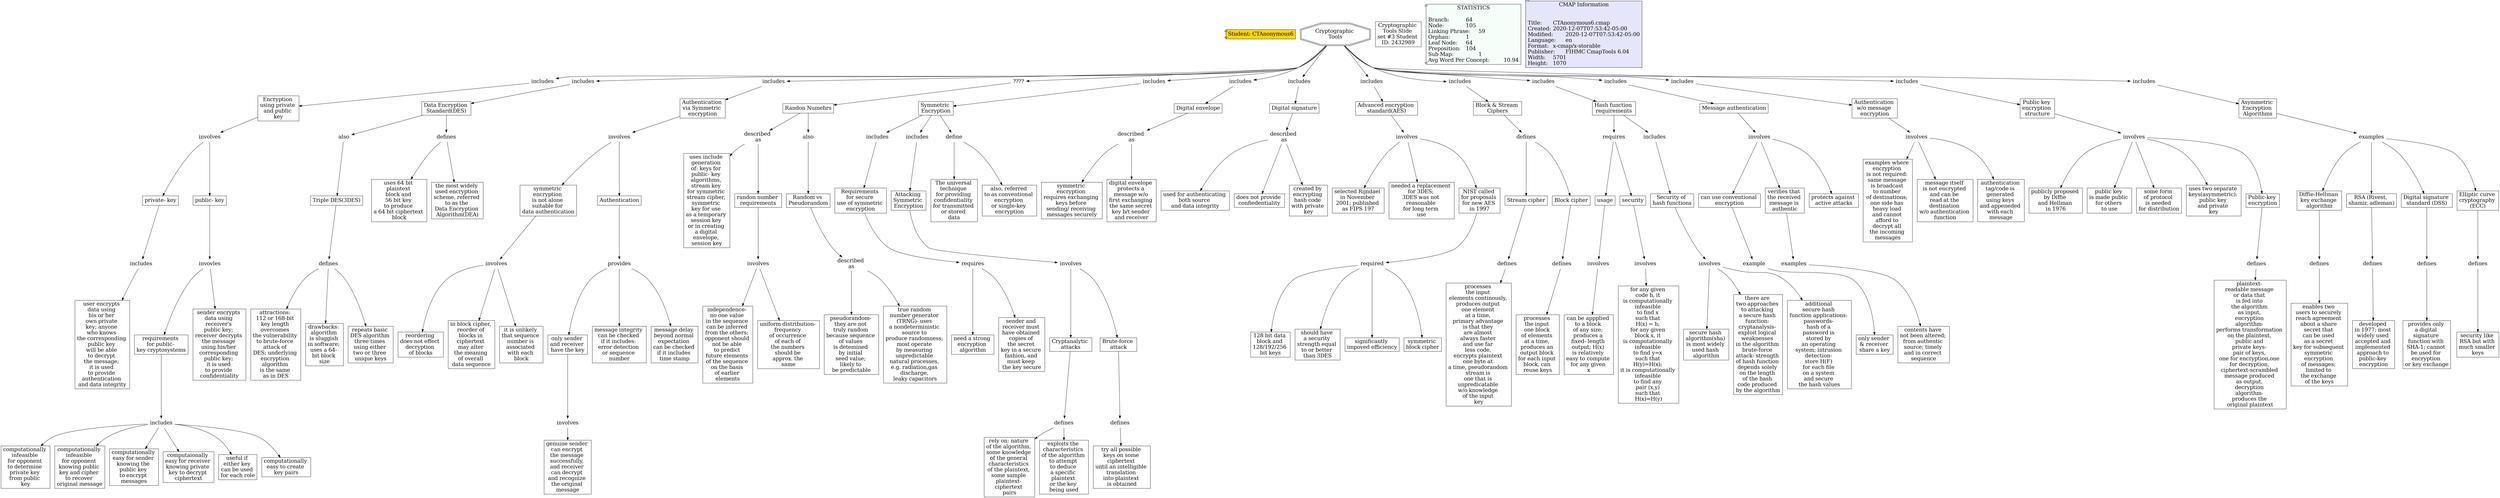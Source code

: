 // The Round Table
digraph {
	Student [label="Student: CTAnonymous6" fillcolor=gold fontsize=20 shape=component style=filled]
	"1RRHH3QJ4-1K5G7NM-1XL" [label=requires fontsize=20 shape=none]
	"1RRHH3QHV-202Q1DF-1XH" [label="need a strong 
encryption 
algorithm" fillcolor=white fontsize=20 shape=rect style=filled]
	"1RRHH3QJ4-1K5G7NM-1XL" -> "1RRHH3QHV-202Q1DF-1XH" [constraint=true]
	"1RRHJ8K13-1K3VPSN-3RD" [label=also fontsize=20 shape=none]
	"1RRHJ8K0T-FRH5WS-3R9" [label="Triple DES(3DES)
" fillcolor=white fontsize=20 shape=rect style=filled]
	"1RRHJ8K13-1K3VPSN-3RD" -> "1RRHJ8K0T-FRH5WS-3R9" [constraint=true]
	"1RRHP0NDH-1S42Q6Q-D33" [label="Diffie-Hellman 
key exchange 
algorithm" fillcolor=white fontsize=20 shape=rect style=filled]
	"1RRHP1KF8-H77HML-D57" [label=defines fontsize=20 shape=none]
	"1RRHP0NDH-1S42Q6Q-D33" -> "1RRHP1KF8-H77HML-D57" [constraint=true]
	"1RRHHHVJL-1QN6GT1-2JG" [label=defines fontsize=20 shape=none]
	"1RRHHHVH7-W56ZYY-2JC" [label="processes 
the input 
one block 
of elements 
at a time, 
produces an 
output block 
for each input 
block, can 
reuse keys
" fillcolor=white fontsize=20 shape=rect style=filled]
	"1RRHHHVJL-1QN6GT1-2JG" -> "1RRHHHVH7-W56ZYY-2JC" [constraint=true]
	"1RRHN6G90-247RX3-B5P" [label=includes fontsize=20 shape=none]
	"1RRHN6G8Q-1889H8M-B5L" [label="Encryption 
using private 
and public 
key" fillcolor=white fontsize=20 shape=rect style=filled]
	"1RRHN6G90-247RX3-B5P" -> "1RRHN6G8Q-1889H8M-B5L" [constraint=true]
	"1RRHHXZBB-2ZGH4S-3CN" [label=defines fontsize=20 shape=none]
	"1RRHJ08S9-5HQB73-3K1" [label="uses 64 bit 
plaintext 
block and 
56 bit key 
to produce 
a 64 bit ciphertext 
block" fillcolor=white fontsize=20 shape=rect style=filled]
	"1RRHHXZBB-2ZGH4S-3CN" -> "1RRHJ08S9-5HQB73-3K1" [constraint=true]
	"1RRHNHCKB-1QN2T1W-BYG" [label="requirements 
for public- 
key cryptosystems
" fillcolor=white fontsize=20 shape=rect style=filled]
	"1RRHNJLCB-2DRC7VC-C1H" [label=includes fontsize=20 shape=none]
	"1RRHNHCKB-1QN2T1W-BYG" -> "1RRHNJLCB-2DRC7VC-C1H" [constraint=true]
	"1RRHHWSW0-89821Z-399" [label=includes fontsize=20 shape=none]
	"1RRHHWSVP-20T2CWC-396" [label="Data Encryption 
Standard(DES)" fillcolor=white fontsize=20 shape=rect style=filled]
	"1RRHHWSW0-89821Z-399" -> "1RRHHWSVP-20T2CWC-396" [constraint=true]
	"1RRHG0NHZ-9LM15H-94" [label="Cryptographic 
Tools" fillcolor=white fontsize=20 shape=doubleoctagon style=filled]
	"1RRHK81GC-1DQVF65-5K4" [label=includes fontsize=20 shape=none]
	"1RRHG0NHZ-9LM15H-94" -> "1RRHK81GC-1DQVF65-5K4" [constraint=true]
	"1RRHHP3QJ-2NS1Q4-2SL" [label="Stream cipher
" fillcolor=white fontsize=20 shape=rect style=filled]
	"1RRHHPJJ7-23VKBH7-2TP" [label=defines fontsize=20 shape=none]
	"1RRHHP3QJ-2NS1Q4-2SL" -> "1RRHHPJJ7-23VKBH7-2TP" [constraint=true]
	"1RRHHPJJ7-23VKBH7-2TP" [label=defines fontsize=20 shape=none]
	"1RRHHPJHX-11MRL4Y-2TL" [label="processes 
the input 
elements continously, 
produces output 
one element 
at a time, 
primary advantage 
is that they 
are almost 
always faster 
and use far 
less code, 
encrypts plaintext 
one byte at 
a time, pseudorandom 
stream is 
one that is 
unpredicatable 
w/o knowledge 
of the input 
key" fillcolor=white fontsize=20 shape=rect style=filled]
	"1RRHHPJJ7-23VKBH7-2TP" -> "1RRHHPJHX-11MRL4Y-2TL" [constraint=true]
	"1RRHPDMX9-8XG33S-DWV" [label="described 
as" fontsize=20 shape=none]
	"1RRHPDMX2-10SV2NR-DWR" [label="used for authenticating 
both source 
and data integrity
" fillcolor=white fontsize=20 shape=rect style=filled]
	"1RRHPDMX9-8XG33S-DWV" -> "1RRHPDMX2-10SV2NR-DWR" [constraint=true]
	"1RRHJM0YS-1HPLNDS-4CB" [label=involves fontsize=20 shape=none]
	"1RRHJWYSD-1J8FP72-4XN" [label="selected Rijndael 
in November 
2001; published 
as FIPS 197
" fillcolor=white fontsize=20 shape=rect style=filled]
	"1RRHJM0YS-1HPLNDS-4CB" -> "1RRHJWYSD-1J8FP72-4XN" [constraint=true]
	"1RRHN7GYX-4VC843-B86" [label="private- key
" fillcolor=white fontsize=20 shape=rect style=filled]
	"1RRHN84ZY-21H05C1-B9Y" [label=includes fontsize=20 shape=none]
	"1RRHN7GYX-4VC843-B86" -> "1RRHN84ZY-21H05C1-B9Y" [constraint=true]
	"1RRHGBT3X-1YSLKWH-QX" [label="Cryptanalytic 
attacks" fillcolor=white fontsize=20 shape=rect style=filled]
	"1RRHGDDJ1-1L3848Z-TW" [label=defines fontsize=20 shape=none]
	"1RRHGBT3X-1YSLKWH-QX" -> "1RRHGDDJ1-1L3848Z-TW" [constraint=true]
	"1RRHGBT47-164KBH4-R0" [label=involves fontsize=20 shape=none]
	"1RRHGBT3X-1YSLKWH-QX" [label="Cryptanalytic 
attacks" fillcolor=white fontsize=20 shape=rect style=filled]
	"1RRHGBT47-164KBH4-R0" -> "1RRHGBT3X-1YSLKWH-QX" [constraint=true]
	"1RRHPSJJH-7TLYJV-FL9" [label="????" fontsize=20 shape=none]
	"1RRHPSJJH-23V1931-FL6" [label="Randon Numebrs
" fillcolor=white fontsize=20 shape=rect style=filled]
	"1RRHPSJJH-7TLYJV-FL9" -> "1RRHPSJJH-23V1931-FL6" [constraint=true]
	"1RRHMNP5H-W297P6-974" [label=involves fontsize=20 shape=none]
	"1RRHMNP56-TMQB8V-971" [label="publicly proposed 
by Diffie 
and Hellman 
in 1976" fillcolor=white fontsize=20 shape=rect style=filled]
	"1RRHMNP5H-W297P6-974" -> "1RRHMNP56-TMQB8V-971" [constraint=true]
	"1RRHG245T-20J9F0L-BX" [label=includes fontsize=20 shape=none]
	"1RRHG2458-6MGN1V-BT" [label="Symmetric 
Encryption" fillcolor=white fontsize=20 shape=rect style=filled]
	"1RRHG245T-20J9F0L-BX" -> "1RRHG2458-6MGN1V-BT" [constraint=true]
	"1RRHPTHTK-1X7TH5K-FPY" [label="described 
as" fontsize=20 shape=none]
	"1RRHPTHT1-2BDRPSW-FPV" [label="uses include 
generation 
of: keys for 
public- key 
algorithms, 
stream key 
for symmetric 
stream cipher, 
symmetric 
key for use 
as a temporary 
session key 
or in creating 
a digital 
envelope, 
session key
" fillcolor=white fontsize=20 shape=rect style=filled]
	"1RRHPTHTK-1X7TH5K-FPY" -> "1RRHPTHT1-2BDRPSW-FPV" [constraint=true]
	"1RRHG0NHZ-9LM15H-94" [label="Cryptographic 
Tools" fillcolor=white fontsize=20 shape=doubleoctagon style=filled]
	"1RRHPLWD5-ZRW1N8-F5P" [label=includes fontsize=20 shape=none]
	"1RRHG0NHZ-9LM15H-94" -> "1RRHPLWD5-ZRW1N8-F5P" [constraint=true]
	"1RRHPTHTK-1X7TH5K-FPY" [label="described 
as" fontsize=20 shape=none]
	"1RRHPYB2T-22K5BXM-G0M" [label="randon number 
requirements" fillcolor=white fontsize=20 shape=rect style=filled]
	"1RRHPTHTK-1X7TH5K-FPY" -> "1RRHPYB2T-22K5BXM-G0M" [constraint=true]
	"1RRHK81G3-18V1SW5-5K1" [label="Authentication 
via Symmetric 
encryption" fillcolor=white fontsize=20 shape=rect style=filled]
	"1RRHKB1XQ-4PZ67T-5MV" [label=involves fontsize=20 shape=none]
	"1RRHK81G3-18V1SW5-5K1" -> "1RRHKB1XQ-4PZ67T-5MV" [constraint=true]
	"1RRHNJLCB-2DRC7VC-C1H" [label=includes fontsize=20 shape=none]
	"1RRHNNF4D-9WXM3Y-CC9" [label="computationally 
infeasible 
for opponent 
to determine 
private key 
from public 
key" fillcolor=white fontsize=20 shape=rect style=filled]
	"1RRHNJLCB-2DRC7VC-C1H" -> "1RRHNNF4D-9WXM3Y-CC9" [constraint=true]
	"1RRHK0DYX-1YN2B5X-53G" [label=involves fontsize=20 shape=none]
	"1RRHK4W71-17Y5B5T-5D7" [label="can use conventional 
encryption" fillcolor=white fontsize=20 shape=rect style=filled]
	"1RRHK0DYX-1YN2B5X-53G" -> "1RRHK4W71-17Y5B5T-5D7" [constraint=true]
	"1RRHNX6BX-HLZ41M-CVB" [label=examples fontsize=20 shape=none]
	"1RRHNX6BL-F1FM82-CV7" [label="RSA (Rivest, 
shamir, adleman)
" fillcolor=white fontsize=20 shape=rect style=filled]
	"1RRHNX6BX-HLZ41M-CVB" -> "1RRHNX6BL-F1FM82-CV7" [constraint=true]
	"1RRHMNP5H-W297P6-974" [label=involves fontsize=20 shape=none]
	"1RRHMRTCH-C4VB0M-9FQ" [label="public key 
is made public 
for others 
to use" fillcolor=white fontsize=20 shape=rect style=filled]
	"1RRHMNP5H-W297P6-974" -> "1RRHMRTCH-C4VB0M-9FQ" [constraint=true]
	"1RRHPSJJH-23V1931-FL6" [label="Randon Numebrs
" fillcolor=white fontsize=20 shape=rect style=filled]
	"1RRHQ50RL-WDD4CW-GKQ" [label=also fontsize=20 shape=none]
	"1RRHPSJJH-23V1931-FL6" -> "1RRHQ50RL-WDD4CW-GKQ" [constraint=true]
	"1RRHQ61Q0-8DZC9W-GMR" [label="described 
as" fontsize=20 shape=none]
	"1RRHQ61PH-1GZ385J-GMN" [label="pseudorandom- 
they are not 
truly random 
because sequence 
of values 
is detemined 
by initial 
seed value; 
likely to 
be predictable
" fillcolor=white fontsize=20 shape=rect style=filled]
	"1RRHQ61Q0-8DZC9W-GMR" -> "1RRHQ61PH-1GZ385J-GMN" [constraint=true]
	"1RRHHGKKH-BJTJN7-2FR" [label=defines fontsize=20 shape=none]
	"1RRHHP3QJ-2NS1Q4-2SL" [label="Stream cipher
" fillcolor=white fontsize=20 shape=rect style=filled]
	"1RRHHGKKH-BJTJN7-2FR" -> "1RRHHP3QJ-2NS1Q4-2SL" [constraint=true]
	"1RRHH26RH-113B2Y-1T6" [label=includes fontsize=20 shape=none]
	"1RRHH26R4-22NB0XQ-1T3" [label="Requirements 
for secure 
use of symmetric 
encryption" fillcolor=white fontsize=20 shape=rect style=filled]
	"1RRHH26RH-113B2Y-1T6" -> "1RRHH26R4-22NB0XQ-1T3" [constraint=true]
	"1RRHGLC8K-19PVNC5-157" [label=defines fontsize=20 shape=none]
	"1RRHGLC89-1WKLYF0-154" [label="try all possible 
keys on some 
ciphertext 
until an intelligible 
translation 
into plaintext 
is obtained
" fillcolor=white fontsize=20 shape=rect style=filled]
	"1RRHGLC8K-19PVNC5-157" -> "1RRHGLC89-1WKLYF0-154" [constraint=true]
	"1RRHJQJ5Y-20KHJYP-4L1" [label=required fontsize=20 shape=none]
	"1RRHJVJLP-17YNQS1-4TX" [label="128 bit data 
block and 
128/192/256 
bit keys" fillcolor=white fontsize=20 shape=rect style=filled]
	"1RRHJQJ5Y-20KHJYP-4L1" -> "1RRHJVJLP-17YNQS1-4TX" [constraint=true]
	"1RRHM6Y8B-T0CGRL-8B1" [label=involves fontsize=20 shape=none]
	"1RRHMCX5Z-1M1W5YV-8PX" [label="secure hash 
algorithm(sha) 
is most widely 
used hash 
algorithm" fillcolor=white fontsize=20 shape=rect style=filled]
	"1RRHM6Y8B-T0CGRL-8B1" -> "1RRHMCX5Z-1M1W5YV-8PX" [constraint=true]
	"1RRHK1HSK-1L4K0D3-55T" [label="verifies that 
the received 
message is 
authentic" fillcolor=white fontsize=20 shape=rect style=filled]
	"1RRHK32HC-1V2KXBW-582" [label=examples fontsize=20 shape=none]
	"1RRHK1HSK-1L4K0D3-55T" -> "1RRHK32HC-1V2KXBW-582" [constraint=true]
	"1RRHNCTZR-18X44YQ-BMS" [label="public- key
" fillcolor=white fontsize=20 shape=rect style=filled]
	"1RRHND94B-1JQKY8B-BP4" [label=invovles fontsize=20 shape=none]
	"1RRHNCTZR-18X44YQ-BMS" -> "1RRHND94B-1JQKY8B-BP4" [constraint=true]
	"1RRHPDMX9-8XG33S-DWV" [label="described 
as" fontsize=20 shape=none]
	"1RRHPGZ5D-4J0L6G-F3B" [label="does not provide 
confiedentiality" fillcolor=white fontsize=20 shape=rect style=filled]
	"1RRHPDMX9-8XG33S-DWV" -> "1RRHPGZ5D-4J0L6G-F3B" [constraint=true]
	"1RRHNJLCB-2DRC7VC-C1H" [label=includes fontsize=20 shape=none]
	"1RRHNLP93-PKGYN7-C70" [label="computationally 
infeasible 
for opponent 
knowing public 
key and cipher 
to recover 
original message
" fillcolor=white fontsize=20 shape=rect style=filled]
	"1RRHNJLCB-2DRC7VC-C1H" -> "1RRHNLP93-PKGYN7-C70" [constraint=true]
	"1RRHP63FR-W4C60G-DH2" [label=defines fontsize=20 shape=none]
	"1RRHP63FJ-19DW9W6-DGZ" [label="provides only 
a digital 
signature 
function with 
SHA-1; cannot 
be used for 
encryption 
or key exchange
" fillcolor=white fontsize=20 shape=rect style=filled]
	"1RRHP63FR-W4C60G-DH2" -> "1RRHP63FJ-19DW9W6-DGZ" [constraint=true]
	"1RRHL4GMD-SQWS6N-699" [label="symmetric 
encryption 
is not alone 
suitable for 
data authentication
" fillcolor=white fontsize=20 shape=rect style=filled]
	"1RRHL5YKQ-1B31PJB-6FG" [label=involves fontsize=20 shape=none]
	"1RRHL4GMD-SQWS6N-699" -> "1RRHL5YKQ-1B31PJB-6FG" [constraint=true]
	"1RRHKCBT7-266K08S-5PL" [label="only sender 
and receiver 
have the key
" fillcolor=white fontsize=20 shape=rect style=filled]
	"1RRHKDTTL-1GQ3925-5T8" [label=involves fontsize=20 shape=none]
	"1RRHKCBT7-266K08S-5PL" -> "1RRHKDTTL-1GQ3925-5T8" [constraint=true]
	"1RRHP59MP-19P2M4D-DF2" [label="Digital signature 
standard (DSS)
" fillcolor=white fontsize=20 shape=rect style=filled]
	"1RRHP63FR-W4C60G-DH2" [label=defines fontsize=20 shape=none]
	"1RRHP59MP-19P2M4D-DF2" -> "1RRHP63FR-W4C60G-DH2" [constraint=true]
	"1RRHPD0MF-CH3CB8-DTY" [label=includes fontsize=20 shape=none]
	"1RRHPD0M5-1VWTYHT-DTV" [label="Digital signature
" fillcolor=white fontsize=20 shape=rect style=filled]
	"1RRHPD0MF-CH3CB8-DTY" -> "1RRHPD0M5-1VWTYHT-DTV" [constraint=true]
	"1RRHQ50RL-WDD4CW-GKQ" [label=also fontsize=20 shape=none]
	"1RRHQ50R3-2CW71CF-GKM" [label="Random vs 
Pseudorandom" fillcolor=white fontsize=20 shape=rect style=filled]
	"1RRHQ50RL-WDD4CW-GKQ" -> "1RRHQ50R3-2CW71CF-GKM" [constraint=true]
	"1RRHG0NHZ-9LM15H-94" [label="Cryptographic 
Tools" fillcolor=white fontsize=20 shape=doubleoctagon style=filled]
	"1RRHJKWGL-7MKPBD-48L" [label=includes fontsize=20 shape=none]
	"1RRHG0NHZ-9LM15H-94" -> "1RRHJKWGL-7MKPBD-48L" [constraint=true]
	"1RRHLRKLS-4M1QLC-7GJ" [label="Hash function 
requirements" fillcolor=white fontsize=20 shape=rect style=filled]
	"1RRHLSG7B-G6QYSL-7K1" [label=requires fontsize=20 shape=none]
	"1RRHLRKLS-4M1QLC-7GJ" -> "1RRHLSG7B-G6QYSL-7K1" [constraint=true]
	"1RRHNYP7C-25LDF1-CXH" [label=defines fontsize=20 shape=none]
	"1RRHNYP70-1X04LPH-CXD" [label="developed 
in 1977; most 
widely used 
accepted and 
implemented 
approach to 
public-key 
encryption" fillcolor=white fontsize=20 shape=rect style=filled]
	"1RRHNYP7C-25LDF1-CXH" -> "1RRHNYP70-1X04LPH-CXD" [constraint=true]
	"1RRHG0NHZ-9LM15H-94" [label="Cryptographic 
Tools" fillcolor=white fontsize=20 shape=doubleoctagon style=filled]
	"1RRHN6G90-247RX3-B5P" [label=includes fontsize=20 shape=none]
	"1RRHG0NHZ-9LM15H-94" -> "1RRHN6G90-247RX3-B5P" [constraint=true]
	"1RRHHWSVP-20T2CWC-396" [label="Data Encryption 
Standard(DES)" fillcolor=white fontsize=20 shape=rect style=filled]
	"1RRHHXZBB-2ZGH4S-3CN" [label=defines fontsize=20 shape=none]
	"1RRHHWSVP-20T2CWC-396" -> "1RRHHXZBB-2ZGH4S-3CN" [constraint=true]
	"1RRHG0NHZ-9LM15H-94" [label="Cryptographic 
Tools" fillcolor=white fontsize=20 shape=doubleoctagon style=filled]
	"1RRHHF1S7-1D8X4KT-2CB" [label=includes fontsize=20 shape=none]
	"1RRHG0NHZ-9LM15H-94" -> "1RRHHF1S7-1D8X4KT-2CB" [constraint=true]
	"1RRHPMB4R-260G6GV-F78" [label="described 
as" fontsize=20 shape=none]
	"1RRHPMB4H-1Q6P8M0-F75" [label="symmetric 
encryption 
requires exchanging 
keys before 
sending/ receiving 
messages securely
" fillcolor=white fontsize=20 shape=rect style=filled]
	"1RRHPMB4R-260G6GV-F78" -> "1RRHPMB4H-1Q6P8M0-F75" [constraint=true]
	"1RRHG0NHZ-9LM15H-94" [label="Cryptographic 
Tools" fillcolor=white fontsize=20 shape=doubleoctagon style=filled]
	"1RRHG245T-20J9F0L-BX" [label=includes fontsize=20 shape=none]
	"1RRHG0NHZ-9LM15H-94" -> "1RRHG245T-20J9F0L-BX" [constraint=true]
	"1RRHLTW2M-13XXQZY-7MT" [label=involves fontsize=20 shape=none]
	"1RRHLTW26-13GB0N9-7MQ" [label="can be appplied 
to a block 
of any size; 
produces a 
fixed- length 
output; H(x) 
is relatively 
easy to compute 
for any given 
x" fillcolor=white fontsize=20 shape=rect style=filled]
	"1RRHLTW2M-13XXQZY-7MT" -> "1RRHLTW26-13GB0N9-7MQ" [constraint=true]
	"1RRHKB1XQ-4PZ67T-5MV" [label=involves fontsize=20 shape=none]
	"1RRHL4GMD-SQWS6N-699" [label="symmetric 
encryption 
is not alone 
suitable for 
data authentication
" fillcolor=white fontsize=20 shape=rect style=filled]
	"1RRHKB1XQ-4PZ67T-5MV" -> "1RRHL4GMD-SQWS6N-699" [constraint=true]
	"1RRHL5YKQ-1B31PJB-6FG" [label=involves fontsize=20 shape=none]
	"1RRHL8GT2-1R0YWDP-6MB" [label="reordering 
does not effect 
decryption 
of blocks" fillcolor=white fontsize=20 shape=rect style=filled]
	"1RRHL5YKQ-1B31PJB-6FG" -> "1RRHL8GT2-1R0YWDP-6MB" [constraint=true]
	"1RRHM5FVW-28PBCMF-87H" [label="Security of 
hash functions
" fillcolor=white fontsize=20 shape=rect style=filled]
	"1RRHM6Y8B-T0CGRL-8B1" [label=involves fontsize=20 shape=none]
	"1RRHM5FVW-28PBCMF-87H" -> "1RRHM6Y8B-T0CGRL-8B1" [constraint=true]
	"1RRHHF1S7-1D8X4KT-2CB" [label=includes fontsize=20 shape=none]
	"1RRHHF1S0-7TB8Z6-2C7" [label="Block & Stream 
Ciphers" fillcolor=white fontsize=20 shape=rect style=filled]
	"1RRHHF1S7-1D8X4KT-2CB" -> "1RRHHF1S0-7TB8Z6-2C7" [constraint=true]
	"1RRHM4RJH-1F7BJS6-86D" [label="Public key 
encryption 
structure" fillcolor=white fontsize=20 shape=rect style=filled]
	"1RRHMNP5H-W297P6-974" [label=involves fontsize=20 shape=none]
	"1RRHM4RJH-1F7BJS6-86D" -> "1RRHMNP5H-W297P6-974" [constraint=true]
	"1RRHK0DYX-1YN2B5X-53G" [label=involves fontsize=20 shape=none]
	"1RRHK0DYP-1F8QB0Z-53C" [label="protects against 
active attacks
" fillcolor=white fontsize=20 shape=rect style=filled]
	"1RRHK0DYX-1YN2B5X-53G" -> "1RRHK0DYP-1F8QB0Z-53C" [constraint=true]
	"1RRHK81GC-1DQVF65-5K4" [label=includes fontsize=20 shape=none]
	"1RRHK81G3-18V1SW5-5K1" [label="Authentication 
via Symmetric 
encryption" fillcolor=white fontsize=20 shape=rect style=filled]
	"1RRHK81GC-1DQVF65-5K4" -> "1RRHK81G3-18V1SW5-5K1" [constraint=true]
	"1RRHGKL77-1VSJGT1-13S" [label="Brute-force 
attack" fillcolor=white fontsize=20 shape=rect style=filled]
	"1RRHGLC8K-19PVNC5-157" [label=defines fontsize=20 shape=none]
	"1RRHGKL77-1VSJGT1-13S" -> "1RRHGLC8K-19PVNC5-157" [constraint=true]
	"1RRHLRKM3-SJLHR3-7GM" [label=includes fontsize=20 shape=none]
	"1RRHLRKLS-4M1QLC-7GJ" [label="Hash function 
requirements" fillcolor=white fontsize=20 shape=rect style=filled]
	"1RRHLRKM3-SJLHR3-7GM" -> "1RRHLRKLS-4M1QLC-7GJ" [constraint=true]
	"1RRHG9LHQ-JPC5CZ-P4" [label="Attacking 
Symmetric 
Encryption" fillcolor=white fontsize=20 shape=rect style=filled]
	"1RRHGBT47-164KBH4-R0" [label=involves fontsize=20 shape=none]
	"1RRHG9LHQ-JPC5CZ-P4" -> "1RRHGBT47-164KBH4-R0" [constraint=true]
	"1RRHLSG72-21DWS20-7JY" [label=usage fillcolor=white fontsize=20 shape=rect style=filled]
	"1RRHLTW2M-13XXQZY-7MT" [label=involves fontsize=20 shape=none]
	"1RRHLSG72-21DWS20-7JY" -> "1RRHLTW2M-13XXQZY-7MT" [constraint=true]
	"1RRHJZFSZ-4D0CD9-50H" [label=includes fontsize=20 shape=none]
	"1RRHJZFSP-1B8R6QC-50D" [label="Message authentication
" fillcolor=white fontsize=20 shape=rect style=filled]
	"1RRHJZFSZ-4D0CD9-50H" -> "1RRHJZFSP-1B8R6QC-50D" [constraint=true]
	"1RRHKCBTH-HG4ZQ3-5PP" [label=provides fontsize=20 shape=none]
	"1RRHKH2GY-1YJNJZM-604" [label="message integrity 
can be checked 
if it includes: 
error detection 
or sequence 
number" fillcolor=white fontsize=20 shape=rect style=filled]
	"1RRHKCBTH-HG4ZQ3-5PP" -> "1RRHKH2GY-1YJNJZM-604" [constraint=true]
	"1RRHG0NHZ-9LM15H-94" [label="Cryptographic 
Tools" fillcolor=white fontsize=20 shape=doubleoctagon style=filled]
	"1RRHPSJJH-7TLYJV-FL9" [label="????" fontsize=20 shape=none]
	"1RRHG0NHZ-9LM15H-94" -> "1RRHPSJJH-7TLYJV-FL9" [constraint=true]
	"1RRHK32HC-1V2KXBW-582" [label=examples fontsize=20 shape=none]
	"1RRHK32H3-1DMYKNY-57Z" [label="contents have 
not been altered; 
from authentic 
source; timely 
and in correct 
sequence" fillcolor=white fontsize=20 shape=rect style=filled]
	"1RRHK32HC-1V2KXBW-582" -> "1RRHK32H3-1DMYKNY-57Z" [constraint=true]
	"1RRHK4W71-17Y5B5T-5D7" [label="can use conventional 
encryption" fillcolor=white fontsize=20 shape=rect style=filled]
	"1RRHK5T19-1RM1SQG-5G1" [label=example fontsize=20 shape=none]
	"1RRHK4W71-17Y5B5T-5D7" -> "1RRHK5T19-1RM1SQG-5G1" [constraint=true]
	"1RRHKB1XQ-4PZ67T-5MV" [label=involves fontsize=20 shape=none]
	"1RRHKB1XB-1NLW8RM-5MR" [label=Authentication fillcolor=white fontsize=20 shape=rect style=filled]
	"1RRHKB1XQ-4PZ67T-5MV" -> "1RRHKB1XB-1NLW8RM-5MR" [constraint=true]
	"1RRHNW3Y2-KMFWPS-CRM" [label="Asymmetric 
Encryption 
Algorithms" fillcolor=white fontsize=20 shape=rect style=filled]
	"1RRHNX6BX-HLZ41M-CVB" [label=examples fontsize=20 shape=none]
	"1RRHNW3Y2-KMFWPS-CRM" -> "1RRHNX6BX-HLZ41M-CVB" [constraint=true]
	"1RRHGDDJ1-1L3848Z-TW" [label=defines fontsize=20 shape=none]
	"1RRHGDDHQ-X2WW2J-TS" [label="rely on: nature 
of the algorithm, 
some knowledge 
of the general 
characteristics 
of the plaintext, 
some sample 
plaintext- 
ciphertext 
pairs" fillcolor=white fontsize=20 shape=rect style=filled]
	"1RRHGDDJ1-1L3848Z-TW" -> "1RRHGDDHQ-X2WW2J-TS" [constraint=true]
	"1RRHJ9FPF-QWNM8K-3T0" [label=defines fontsize=20 shape=none]
	"1RRHJCXRL-PLJNXS-3YD" [label="attractions: 
112 or 168-bit 
key length 
overcomes 
the vulnerability 
to brute-force 
attack of 
DES; underlying 
encryption 
algorithm 
is the same 
as in DES" fillcolor=white fontsize=20 shape=rect style=filled]
	"1RRHJ9FPF-QWNM8K-3T0" -> "1RRHJCXRL-PLJNXS-3YD" [constraint=true]
	"1RRHG0NHZ-9LM15H-94" [label="Cryptographic 
Tools" fillcolor=white fontsize=20 shape=doubleoctagon style=filled]
	"1RRHLRKM3-SJLHR3-7GM" [label=includes fontsize=20 shape=none]
	"1RRHG0NHZ-9LM15H-94" -> "1RRHLRKM3-SJLHR3-7GM" [constraint=true]
	"1RRHPYB2T-22K5BXM-G0M" [label="randon number 
requirements" fillcolor=white fontsize=20 shape=rect style=filled]
	"1RRHPYSXG-1S7Z4X0-G2B" [label=involves fontsize=20 shape=none]
	"1RRHPYB2T-22K5BXM-G0M" -> "1RRHPYSXG-1S7Z4X0-G2B" [constraint=true]
	"1RRHLF90D-1MDG4V6-6V8" [label=includes fontsize=20 shape=none]
	"1RRHLF903-TC3GD9-6V5" [label="Authentication 
w/o message 
encryption" fillcolor=white fontsize=20 shape=rect style=filled]
	"1RRHLF90D-1MDG4V6-6V8" -> "1RRHLF903-TC3GD9-6V5" [constraint=true]
	"1RRHJ9FPF-QWNM8K-3T0" [label=defines fontsize=20 shape=none]
	"1RRHJGJLL-1RJJL1D-44S" [label="drawbacks: 
algorithm 
is sluggish 
in software; 
uses a 64- 
bit block 
size" fillcolor=white fontsize=20 shape=rect style=filled]
	"1RRHJ9FPF-QWNM8K-3T0" -> "1RRHJGJLL-1RJJL1D-44S" [constraint=true]
	"1RRHQ61Q0-8DZC9W-GMR" [label="described 
as" fontsize=20 shape=none]
	"1RRHQ8WRP-2F6CVR-GVX" [label="true random 
number generator 
(TRNG)- uses 
a nondeterministic 
source to 
produce randomness; 
most operate 
by measuring 
unpredictable 
natural processes, 
e.g. radiation,gas 
discharge, 
leaky capacitors
" fillcolor=white fontsize=20 shape=rect style=filled]
	"1RRHQ61Q0-8DZC9W-GMR" -> "1RRHQ8WRP-2F6CVR-GVX" [constraint=true]
	"1RRHN7GZ5-JWCLYY-B89" [label=involves fontsize=20 shape=none]
	"1RRHN7GYX-4VC843-B86" [label="private- key
" fillcolor=white fontsize=20 shape=rect style=filled]
	"1RRHN7GZ5-JWCLYY-B89" -> "1RRHN7GYX-4VC843-B86" [constraint=true]
	"1RRHM4RJR-WTVYCT-86H" [label=includes fontsize=20 shape=none]
	"1RRHM4RJH-1F7BJS6-86D" [label="Public key 
encryption 
structure" fillcolor=white fontsize=20 shape=rect style=filled]
	"1RRHM4RJR-WTVYCT-86H" -> "1RRHM4RJH-1F7BJS6-86D" [constraint=true]
	"1RRHG2458-6MGN1V-BT" [label="Symmetric 
Encryption" fillcolor=white fontsize=20 shape=rect style=filled]
	"1RRHH0MT0-6XS0MZ-1QX" [label=includes fontsize=20 shape=none]
	"1RRHG2458-6MGN1V-BT" -> "1RRHH0MT0-6XS0MZ-1QX" [constraint=true]
	"1RRHPMB4R-260G6GV-F78" [label="described 
as" fontsize=20 shape=none]
	"1RRHPP041-GT9LMM-FCQ" [label="digital envelope 
protects a 
message w/o 
first exchanging 
the same secret 
key b/t sender 
and receiver
" fillcolor=white fontsize=20 shape=rect style=filled]
	"1RRHPMB4R-260G6GV-F78" -> "1RRHPP041-GT9LMM-FCQ" [constraint=true]
	"1RRHJKWG9-138KTZ5-48H" [label="Advanced encryption 
standard(AES)" fillcolor=white fontsize=20 shape=rect style=filled]
	"1RRHJM0YS-1HPLNDS-4CB" [label=involves fontsize=20 shape=none]
	"1RRHJKWG9-138KTZ5-48H" -> "1RRHJM0YS-1HPLNDS-4CB" [constraint=true]
	"1RRHG0NHZ-9LM15H-94" [label="Cryptographic 
Tools" fillcolor=white fontsize=20 shape=doubleoctagon style=filled]
	"1RRHM4RJR-WTVYCT-86H" [label=includes fontsize=20 shape=none]
	"1RRHG0NHZ-9LM15H-94" -> "1RRHM4RJR-WTVYCT-86H" [constraint=true]
	"1RRHK0DYX-1YN2B5X-53G" [label=involves fontsize=20 shape=none]
	"1RRHK1HSK-1L4K0D3-55T" [label="verifies that 
the received 
message is 
authentic" fillcolor=white fontsize=20 shape=rect style=filled]
	"1RRHK0DYX-1YN2B5X-53G" -> "1RRHK1HSK-1L4K0D3-55T" [constraint=true]
	"1RRHNX6BX-HLZ41M-CVB" [label=examples fontsize=20 shape=none]
	"1RRHP59MP-19P2M4D-DF2" [label="Digital signature 
standard (DSS)
" fillcolor=white fontsize=20 shape=rect style=filled]
	"1RRHNX6BX-HLZ41M-CVB" -> "1RRHP59MP-19P2M4D-DF2" [constraint=true]
	"1RRHNJLCB-2DRC7VC-C1H" [label=includes fontsize=20 shape=none]
	"1RRHNRW46-1B0S7RM-CMV" [label="computationally 
easy for sender 
knowing the 
public key 
to encrypt 
messages" fillcolor=white fontsize=20 shape=rect style=filled]
	"1RRHNJLCB-2DRC7VC-C1H" -> "1RRHNRW46-1B0S7RM-CMV" [constraint=true]
	"1RRHLG75P-1HTML4T-6XK" [label=involves fontsize=20 shape=none]
	"1RRHLL6J0-1R45HZK-76C" [label="examples where 
encryption 
is not required: 
same message 
is broadcast 
to number 
of destinations; 
one side has 
heavy load 
and cannot 
afford to 
decrypt all 
the incoming 
messages" fillcolor=white fontsize=20 shape=rect style=filled]
	"1RRHLG75P-1HTML4T-6XK" -> "1RRHLL6J0-1R45HZK-76C" [constraint=true]
	"1RRHN7GZ5-JWCLYY-B89" [label=involves fontsize=20 shape=none]
	"1RRHNCTZR-18X44YQ-BMS" [label="public- key
" fillcolor=white fontsize=20 shape=rect style=filled]
	"1RRHN7GZ5-JWCLYY-B89" -> "1RRHNCTZR-18X44YQ-BMS" [constraint=true]
	"1RRHMVWFY-9M3B3L-9MY" [label=defines fontsize=20 shape=none]
	"1RRHMVWFM-1VY0Z3-9MV" [label="plaintext- 
readable message 
or data that 
is fed into 
the algorithm 
as input, 
encryption 
algorithm- 
performs transformation 
on the plaintext, 
public and 
private keys- 
pair of keys, 
one for encryption,one 
for decryption, 
ciphertext-scrambled 
message produced 
as output, 
decryption 
algorithm- 
produces the 
original plaintext
" fillcolor=white fontsize=20 shape=rect style=filled]
	"1RRHMVWFY-9M3B3L-9MY" -> "1RRHMVWFM-1VY0Z3-9MV" [constraint=true]
	"1RRHP7Z0C-1F5CLV0-DMW" [label="Elliptic curve 
cryptography 
(ECC)" fillcolor=white fontsize=20 shape=rect style=filled]
	"1RRHP9BMR-24WTMY0-DQ0" [label=defines fontsize=20 shape=none]
	"1RRHP7Z0C-1F5CLV0-DMW" -> "1RRHP9BMR-24WTMY0-DQ0" [constraint=true]
	"1RRHLG75P-1HTML4T-6XK" [label=involves fontsize=20 shape=none]
	"1RRHLJF10-2552WFN-71T" [label="message itself 
is not encrypted 
and can be 
read at the 
destination 
w/o authentication 
function" fillcolor=white fontsize=20 shape=rect style=filled]
	"1RRHLG75P-1HTML4T-6XK" -> "1RRHLJF10-2552WFN-71T" [constraint=true]
	"1RRHPLWCW-17BGYGM-F5L" [label="Digital envelope
" fillcolor=white fontsize=20 shape=rect style=filled]
	"1RRHPMB4R-260G6GV-F78" [label="described 
as" fontsize=20 shape=none]
	"1RRHPLWCW-17BGYGM-F5L" -> "1RRHPMB4R-260G6GV-F78" [constraint=true]
	"1RRHHF1S0-7TB8Z6-2C7" [label="Block & Stream 
Ciphers" fillcolor=white fontsize=20 shape=rect style=filled]
	"1RRHHGKKH-BJTJN7-2FR" [label=defines fontsize=20 shape=none]
	"1RRHHF1S0-7TB8Z6-2C7" -> "1RRHHGKKH-BJTJN7-2FR" [constraint=true]
	"1RRHJM0YS-1HPLNDS-4CB" [label=involves fontsize=20 shape=none]
	"1RRHJM0YH-25TCLY8-4C7" [label="needed a replacement 
for 3DES; 
3DES was not 
reasonable 
for long term 
use" fillcolor=white fontsize=20 shape=rect style=filled]
	"1RRHJM0YS-1HPLNDS-4CB" -> "1RRHJM0YH-25TCLY8-4C7" [constraint=true]
	"1RRHNJLCB-2DRC7VC-C1H" [label=includes fontsize=20 shape=none]
	"1RRHNQ9MT-22SQBMG-CHY" [label="computaionally 
easy for receiver 
knowing private 
key to decrypt 
ciphertext" fillcolor=white fontsize=20 shape=rect style=filled]
	"1RRHNJLCB-2DRC7VC-C1H" -> "1RRHNQ9MT-22SQBMG-CHY" [constraint=true]
	"1RRHJNZ0F-L6JLGS-4HW" [label="NIST called 
for proposals 
for new AES 
in 1997" fillcolor=white fontsize=20 shape=rect style=filled]
	"1RRHJQJ5Y-20KHJYP-4L1" [label=required fontsize=20 shape=none]
	"1RRHJNZ0F-L6JLGS-4HW" -> "1RRHJQJ5Y-20KHJYP-4L1" [constraint=true]
	"1RRHLG75P-1HTML4T-6XK" [label=involves fontsize=20 shape=none]
	"1RRHLG75D-1XFPSRD-6XG" [label="authentication 
tag/code is 
generated 
using keys 
and appeneded 
with each 
message" fillcolor=white fontsize=20 shape=rect style=filled]
	"1RRHLG75P-1HTML4T-6XK" -> "1RRHLG75D-1XFPSRD-6XG" [constraint=true]
	"1RRHN84ZY-21H05C1-B9Y" [label=includes fontsize=20 shape=none]
	"1RRHN84ZQ-1V53H39-B9V" [label="user encrypts 
data using 
his or her 
own private 
key; anyone 
who knows 
the corresponding 
public key 
will be able 
to decrypt 
the message; 
it is used 
to provide 
authentication 
and data integrity
" fillcolor=white fontsize=20 shape=rect style=filled]
	"1RRHN84ZY-21H05C1-B9Y" -> "1RRHN84ZQ-1V53H39-B9V" [constraint=true]
	"1RRHJ8K0T-FRH5WS-3R9" [label="Triple DES(3DES)
" fillcolor=white fontsize=20 shape=rect style=filled]
	"1RRHJ9FPF-QWNM8K-3T0" [label=defines fontsize=20 shape=none]
	"1RRHJ8K0T-FRH5WS-3R9" -> "1RRHJ9FPF-QWNM8K-3T0" [constraint=true]
	"1RRHPYSXG-1S7Z4X0-G2B" [label=involves fontsize=20 shape=none]
	"1RRHQ0X91-15Q5SLL-G7J" [label="independence- 
no one value 
in the sequence 
can be inferred 
from the others; 
opponent should 
not be able 
to predict 
future elements 
of the sequence 
on the basis 
of earlier 
elements" fillcolor=white fontsize=20 shape=rect style=filled]
	"1RRHPYSXG-1S7Z4X0-G2B" -> "1RRHQ0X91-15Q5SLL-G7J" [constraint=true]
	"1RRHG0NHZ-9LM15H-94" [label="Cryptographic 
Tools" fillcolor=white fontsize=20 shape=doubleoctagon style=filled]
	"1RRHHWSW0-89821Z-399" [label=includes fontsize=20 shape=none]
	"1RRHG0NHZ-9LM15H-94" -> "1RRHHWSW0-89821Z-399" [constraint=true]
	"1RRHNX6BX-HLZ41M-CVB" [label=examples fontsize=20 shape=none]
	"1RRHP0NDH-1S42Q6Q-D33" [label="Diffie-Hellman 
key exchange 
algorithm" fillcolor=white fontsize=20 shape=rect style=filled]
	"1RRHNX6BX-HLZ41M-CVB" -> "1RRHP0NDH-1S42Q6Q-D33" [constraint=true]
	"1RRHN6G8Q-1889H8M-B5L" [label="Encryption 
using private 
and public 
key" fillcolor=white fontsize=20 shape=rect style=filled]
	"1RRHN7GZ5-JWCLYY-B89" [label=involves fontsize=20 shape=none]
	"1RRHN6G8Q-1889H8M-B5L" -> "1RRHN7GZ5-JWCLYY-B89" [constraint=true]
	"1RRHMNP5H-W297P6-974" [label=involves fontsize=20 shape=none]
	"1RRHMSM7G-1MB363P-9HN" [label="some form 
of protocol 
is needed 
for distribution
" fillcolor=white fontsize=20 shape=rect style=filled]
	"1RRHMNP5H-W297P6-974" -> "1RRHMSM7G-1MB363P-9HN" [constraint=true]
	"1RRHG0NHZ-9LM15H-94" [label="Cryptographic 
Tools" fillcolor=white fontsize=20 shape=doubleoctagon style=filled]
	"1RRHLF90D-1MDG4V6-6V8" [label=includes fontsize=20 shape=none]
	"1RRHG0NHZ-9LM15H-94" -> "1RRHLF90D-1MDG4V6-6V8" [constraint=true]
	"1RRHNJLCB-2DRC7VC-C1H" [label=includes fontsize=20 shape=none]
	"1RRHNKTWX-JR72BG-C4L" [label="useful if 
either key 
can be used 
for each role
" fillcolor=white fontsize=20 shape=rect style=filled]
	"1RRHNJLCB-2DRC7VC-C1H" -> "1RRHNKTWX-JR72BG-C4L" [constraint=true]
	"1RRHLSG7B-G6QYSL-7K1" [label=requires fontsize=20 shape=none]
	"1RRHLSG72-21DWS20-7JY" [label=usage fillcolor=white fontsize=20 shape=rect style=filled]
	"1RRHLSG7B-G6QYSL-7K1" -> "1RRHLSG72-21DWS20-7JY" [constraint=true]
	"1RRHKCBTH-HG4ZQ3-5PP" [label=provides fontsize=20 shape=none]
	"1RRHKCBT7-266K08S-5PL" [label="only sender 
and receiver 
have the key
" fillcolor=white fontsize=20 shape=rect style=filled]
	"1RRHKCBTH-HG4ZQ3-5PP" -> "1RRHKCBT7-266K08S-5PL" [constraint=true]
	"1RRHG2458-6MGN1V-BT" [label="Symmetric 
Encryption" fillcolor=white fontsize=20 shape=rect style=filled]
	"1RRHH26RH-113B2Y-1T6" [label=includes fontsize=20 shape=none]
	"1RRHG2458-6MGN1V-BT" -> "1RRHH26RH-113B2Y-1T6" [constraint=true]
	"1RRHMNP5H-W297P6-974" [label=involves fontsize=20 shape=none]
	"1RRHMQ7XY-236W8YD-9BD" [label="uses two separate 
keys(asymmetric): 
public key 
and private 
key" fillcolor=white fontsize=20 shape=rect style=filled]
	"1RRHMNP5H-W297P6-974" -> "1RRHMQ7XY-236W8YD-9BD" [constraint=true]
	"1RRHHXZBB-2ZGH4S-3CN" [label=defines fontsize=20 shape=none]
	"1RRHHXZ9X-1H6LPFP-3CK" [label="the most widely 
used encryption 
scheme, referred 
to as the 
Data Encryption 
Algorithm(DEA)" fillcolor=white fontsize=20 shape=rect style=filled]
	"1RRHHXZBB-2ZGH4S-3CN" -> "1RRHHXZ9X-1H6LPFP-3CK" [constraint=true]
	"1RRHJZFSP-1B8R6QC-50D" [label="Message authentication
" fillcolor=white fontsize=20 shape=rect style=filled]
	"1RRHK0DYX-1YN2B5X-53G" [label=involves fontsize=20 shape=none]
	"1RRHJZFSP-1B8R6QC-50D" -> "1RRHK0DYX-1YN2B5X-53G" [constraint=true]
	"1RRHH0MT0-6XS0MZ-1QX" [label=includes fontsize=20 shape=none]
	"1RRHG9LHQ-JPC5CZ-P4" [label="Attacking 
Symmetric 
Encryption" fillcolor=white fontsize=20 shape=rect style=filled]
	"1RRHH0MT0-6XS0MZ-1QX" -> "1RRHG9LHQ-JPC5CZ-P4" [constraint=true]
	"1RRHM6Y8B-T0CGRL-8B1" [label=involves fontsize=20 shape=none]
	"1RRHM6Y82-18Q3Q92-89Y" [label="there are 
two approaches 
to attacking 
a secure hash 
function: 
cryptanalysis- 
exploit logical 
weaknesses 
in the algorithm 
brute-force 
attack- strength 
of hash function 
depends solely 
on the length 
of the hash 
code produced 
by the algorithm
" fillcolor=white fontsize=20 shape=rect style=filled]
	"1RRHM6Y8B-T0CGRL-8B1" -> "1RRHM6Y82-18Q3Q92-89Y" [constraint=true]
	"1RRHJ9FPF-QWNM8K-3T0" [label=defines fontsize=20 shape=none]
	"1RRHJ9FP3-1WCGN62-3SX" [label="repeats basic 
DES algorithm 
three times 
using either 
two or three 
unique keys
" fillcolor=white fontsize=20 shape=rect style=filled]
	"1RRHJ9FPF-QWNM8K-3T0" -> "1RRHJ9FP3-1WCGN62-3SX" [constraint=true]
	"1RRHJQJ5Y-20KHJYP-4L1" [label=required fontsize=20 shape=none]
	"1RRHJQJ5P-15F6Q05-4KY" [label="should have 
a security 
strength equal 
to or better 
than 3DES" fillcolor=white fontsize=20 shape=rect style=filled]
	"1RRHJQJ5Y-20KHJYP-4L1" -> "1RRHJQJ5P-15F6Q05-4KY" [constraint=true]
	"1RRHND94B-1JQKY8B-BP4" [label=invovles fontsize=20 shape=none]
	"1RRHND93V-29CDVLY-BP1" [label="sender encrypts 
data using 
receiver's 
public key; 
receiver decrypts 
the message 
using his/her 
corresponding 
public key; 
it is used 
to provide 
confidentiality" fillcolor=white fontsize=20 shape=rect style=filled]
	"1RRHND94B-1JQKY8B-BP4" -> "1RRHND93V-29CDVLY-BP1" [constraint=true]
	"1RRHPD0M5-1VWTYHT-DTV" [label="Digital signature
" fillcolor=white fontsize=20 shape=rect style=filled]
	"1RRHPDMX9-8XG33S-DWV" [label="described 
as" fontsize=20 shape=none]
	"1RRHPD0M5-1VWTYHT-DTV" -> "1RRHPDMX9-8XG33S-DWV" [constraint=true]
	"1RRHJQJ5Y-20KHJYP-4L1" [label=required fontsize=20 shape=none]
	"1RRHJS94N-1W8GBW0-4PD" [label="significantly 
impoved efficiency
" fillcolor=white fontsize=20 shape=rect style=filled]
	"1RRHJQJ5Y-20KHJYP-4L1" -> "1RRHJS94N-1W8GBW0-4PD" [constraint=true]
	"1RRHKDTTL-1GQ3925-5T8" [label=involves fontsize=20 shape=none]
	"1RRHKDTT9-5TVJ6P-5T5" [label="genuine sender 
can encrypt 
the message 
successfully, 
and receiver 
can decrypt 
and recognize 
the original 
message" fillcolor=white fontsize=20 shape=rect style=filled]
	"1RRHKDTTL-1GQ3925-5T8" -> "1RRHKDTT9-5TVJ6P-5T5" [constraint=true]
	"1RRHLSG7B-G6QYSL-7K1" [label=requires fontsize=20 shape=none]
	"1RRHLY5ZL-23CQ798-7TJ" [label=security fillcolor=white fontsize=20 shape=rect style=filled]
	"1RRHLSG7B-G6QYSL-7K1" -> "1RRHLY5ZL-23CQ798-7TJ" [constraint=true]
	"1RRHPSJJH-23V1931-FL6" [label="Randon Numebrs
" fillcolor=white fontsize=20 shape=rect style=filled]
	"1RRHPTHTK-1X7TH5K-FPY" [label="described 
as" fontsize=20 shape=none]
	"1RRHPSJJH-23V1931-FL6" -> "1RRHPTHTK-1X7TH5K-FPY" [constraint=true]
	"1RRHJKWGL-7MKPBD-48L" [label=includes fontsize=20 shape=none]
	"1RRHJKWG9-138KTZ5-48H" [label="Advanced encryption 
standard(AES)" fillcolor=white fontsize=20 shape=rect style=filled]
	"1RRHJKWGL-7MKPBD-48L" -> "1RRHJKWG9-138KTZ5-48H" [constraint=true]
	"1RRHLRKLS-4M1QLC-7GJ" [label="Hash function 
requirements" fillcolor=white fontsize=20 shape=rect style=filled]
	"1RRHM5FW5-Z6H2Y2-87L" [label=includes fontsize=20 shape=none]
	"1RRHLRKLS-4M1QLC-7GJ" -> "1RRHM5FW5-Z6H2Y2-87L" [constraint=true]
	"1RRHP9BMR-24WTMY0-DQ0" [label=defines fontsize=20 shape=none]
	"1RRHP9BMJ-368L29-DPX" [label="security like 
RSA but with 
much smaller 
keys" fillcolor=white fontsize=20 shape=rect style=filled]
	"1RRHP9BMR-24WTMY0-DQ0" -> "1RRHP9BMJ-368L29-DPX" [constraint=true]
	"1RRHLF903-TC3GD9-6V5" [label="Authentication 
w/o message 
encryption" fillcolor=white fontsize=20 shape=rect style=filled]
	"1RRHLG75P-1HTML4T-6XK" [label=involves fontsize=20 shape=none]
	"1RRHLF903-TC3GD9-6V5" -> "1RRHLG75P-1HTML4T-6XK" [constraint=true]
	"1RRHM5FW5-Z6H2Y2-87L" [label=includes fontsize=20 shape=none]
	"1RRHM5FVW-28PBCMF-87H" [label="Security of 
hash functions
" fillcolor=white fontsize=20 shape=rect style=filled]
	"1RRHM5FW5-Z6H2Y2-87L" -> "1RRHM5FVW-28PBCMF-87H" [constraint=true]
	"1RRHHGKK7-1Y7RW6V-2FN" [label="Block cipher
" fillcolor=white fontsize=20 shape=rect style=filled]
	"1RRHHHVJL-1QN6GT1-2JG" [label=defines fontsize=20 shape=none]
	"1RRHHGKK7-1Y7RW6V-2FN" -> "1RRHHHVJL-1QN6GT1-2JG" [constraint=true]
	"1RRHMVDLB-QF6HPG-9LN" [label="Public-key 
encryption" fillcolor=white fontsize=20 shape=rect style=filled]
	"1RRHMVWFY-9M3B3L-9MY" [label=defines fontsize=20 shape=none]
	"1RRHMVDLB-QF6HPG-9LN" -> "1RRHMVWFY-9M3B3L-9MY" [constraint=true]
	"1RRHL5YKQ-1B31PJB-6FG" [label=involves fontsize=20 shape=none]
	"1RRHL5YKF-1GVH05M-6FC" [label="in block cipher, 
reorder of 
blocks in 
ciphertext 
may alter 
the meaning 
of overall 
data sequence
" fillcolor=white fontsize=20 shape=rect style=filled]
	"1RRHL5YKQ-1B31PJB-6FG" -> "1RRHL5YKF-1GVH05M-6FC" [constraint=true]
	"1RRHH3QJ4-1K5G7NM-1XL" [label=requires fontsize=20 shape=none]
	"1RRHHB6DY-212H7YT-25S" [label="sender and 
receiver must 
have obtained 
copies of 
the secret 
key in a secure 
fashion, and 
must keep 
the key secure
" fillcolor=white fontsize=20 shape=rect style=filled]
	"1RRHH3QJ4-1K5G7NM-1XL" -> "1RRHHB6DY-212H7YT-25S" [constraint=true]
	"1RRHM6Y8B-T0CGRL-8B1" [label=involves fontsize=20 shape=none]
	"1RRHMFKSX-YKTVSS-8TG" [label="additional 
secure hash 
function applications: 
passwords- 
hash of a 
password is 
stored by 
an operating 
system; intrusion 
detection- 
store H(F) 
for each file 
on a system 
and secure 
the hash values
" fillcolor=white fontsize=20 shape=rect style=filled]
	"1RRHM6Y8B-T0CGRL-8B1" -> "1RRHMFKSX-YKTVSS-8TG" [constraint=true]
	"1RRHK5T19-1RM1SQG-5G1" [label=example fontsize=20 shape=none]
	"1RRHK5T11-1VD2FRR-5FY" [label="only sender 
& receiver 
share a key
" fillcolor=white fontsize=20 shape=rect style=filled]
	"1RRHK5T19-1RM1SQG-5G1" -> "1RRHK5T11-1VD2FRR-5FY" [constraint=true]
	"1RRHKB1XB-1NLW8RM-5MR" [label=Authentication fillcolor=white fontsize=20 shape=rect style=filled]
	"1RRHKCBTH-HG4ZQ3-5PP" [label=provides fontsize=20 shape=none]
	"1RRHKB1XB-1NLW8RM-5MR" -> "1RRHKCBTH-HG4ZQ3-5PP" [constraint=true]
	"1RRHJM0YS-1HPLNDS-4CB" [label=involves fontsize=20 shape=none]
	"1RRHJNZ0F-L6JLGS-4HW" [label="NIST called 
for proposals 
for new AES 
in 1997" fillcolor=white fontsize=20 shape=rect style=filled]
	"1RRHJM0YS-1HPLNDS-4CB" -> "1RRHJNZ0F-L6JLGS-4HW" [constraint=true]
	"1RRHGBT47-164KBH4-R0" [label=involves fontsize=20 shape=none]
	"1RRHGKL77-1VSJGT1-13S" [label="Brute-force 
attack" fillcolor=white fontsize=20 shape=rect style=filled]
	"1RRHGBT47-164KBH4-R0" -> "1RRHGKL77-1VSJGT1-13S" [constraint=true]
	"1RRHPLWD5-ZRW1N8-F5P" [label=includes fontsize=20 shape=none]
	"1RRHPLWCW-17BGYGM-F5L" [label="Digital envelope
" fillcolor=white fontsize=20 shape=rect style=filled]
	"1RRHPLWD5-ZRW1N8-F5P" -> "1RRHPLWCW-17BGYGM-F5L" [constraint=true]
	"1RRHNJLCB-2DRC7VC-C1H" [label=includes fontsize=20 shape=none]
	"1RRHNJLC2-6KV83Z-C1D" [label="computationally 
easy to create 
key pairs" fillcolor=white fontsize=20 shape=rect style=filled]
	"1RRHNJLCB-2DRC7VC-C1H" -> "1RRHNJLC2-6KV83Z-C1D" [constraint=true]
	"1RRHG2458-6MGN1V-BT" [label="Symmetric 
Encryption" fillcolor=white fontsize=20 shape=rect style=filled]
	"1RRHG35PH-1JKGHF-DZ" [label=define fontsize=20 shape=none]
	"1RRHG2458-6MGN1V-BT" -> "1RRHG35PH-1JKGHF-DZ" [constraint=true]
	"1RRHNX6BX-HLZ41M-CVB" [label=examples fontsize=20 shape=none]
	"1RRHP7Z0C-1F5CLV0-DMW" [label="Elliptic curve 
cryptography 
(ECC)" fillcolor=white fontsize=20 shape=rect style=filled]
	"1RRHNX6BX-HLZ41M-CVB" -> "1RRHP7Z0C-1F5CLV0-DMW" [constraint=true]
	"1RRHGDDJ1-1L3848Z-TW" [label=defines fontsize=20 shape=none]
	"1RRHGM8PF-1BMM3Y4-16C" [label="exploits the 
characteristics 
of the algorithm 
to attempt 
to deduce 
a specific 
plaintext 
or the key 
being used
" fillcolor=white fontsize=20 shape=rect style=filled]
	"1RRHGDDJ1-1L3848Z-TW" -> "1RRHGM8PF-1BMM3Y4-16C" [constraint=true]
	"1RRHJQJ5Y-20KHJYP-4L1" [label=required fontsize=20 shape=none]
	"1RRHJTG1X-180MLCR-4S3" [label="symmetric 
block cipher
" fillcolor=white fontsize=20 shape=rect style=filled]
	"1RRHJQJ5Y-20KHJYP-4L1" -> "1RRHJTG1X-180MLCR-4S3" [constraint=true]
	"1RRHG0NHZ-9LM15H-94" [label="Cryptographic 
Tools" fillcolor=white fontsize=20 shape=doubleoctagon style=filled]
	"1RRHJZFSZ-4D0CD9-50H" [label=includes fontsize=20 shape=none]
	"1RRHG0NHZ-9LM15H-94" -> "1RRHJZFSZ-4D0CD9-50H" [constraint=true]
	"1RRHHGKKH-BJTJN7-2FR" [label=defines fontsize=20 shape=none]
	"1RRHHGKK7-1Y7RW6V-2FN" [label="Block cipher
" fillcolor=white fontsize=20 shape=rect style=filled]
	"1RRHHGKKH-BJTJN7-2FR" -> "1RRHHGKK7-1Y7RW6V-2FN" [constraint=true]
	"1RRHKCBTH-HG4ZQ3-5PP" [label=provides fontsize=20 shape=none]
	"1RRHL27PG-189Z6NN-64V" [label="message delay 
beyond normal 
expectation 
can be checked 
if it includes 
time stamp
" fillcolor=white fontsize=20 shape=rect style=filled]
	"1RRHKCBTH-HG4ZQ3-5PP" -> "1RRHL27PG-189Z6NN-64V" [constraint=true]
	"1RRHNX6BL-F1FM82-CV7" [label="RSA (Rivest, 
shamir, adleman)
" fillcolor=white fontsize=20 shape=rect style=filled]
	"1RRHNYP7C-25LDF1-CXH" [label=defines fontsize=20 shape=none]
	"1RRHNX6BL-F1FM82-CV7" -> "1RRHNYP7C-25LDF1-CXH" [constraint=true]
	"1RRHP1KF8-H77HML-D57" [label=defines fontsize=20 shape=none]
	"1RRHP1KF1-LW9Z6V-D54" [label="enables two 
users to securely 
reach agreement 
about a share 
secret that 
can be used 
as a secret 
key for subsequent 
symmetric 
encryption 
of messages; 
limited to 
the exchange 
of the keys
" fillcolor=white fontsize=20 shape=rect style=filled]
	"1RRHP1KF8-H77HML-D57" -> "1RRHP1KF1-LW9Z6V-D54" [constraint=true]
	"1RRHPYSXG-1S7Z4X0-G2B" [label=involves fontsize=20 shape=none]
	"1RRHPYSWY-1H9X2DS-G27" [label="uniform distribution- 
frequency 
of occurrence 
of each of 
the numbers 
should be 
approx. the 
same" fillcolor=white fontsize=20 shape=rect style=filled]
	"1RRHPYSXG-1S7Z4X0-G2B" -> "1RRHPYSWY-1H9X2DS-G27" [constraint=true]
	"1RRHLYXWZ-1FGPBQ2-7VL" [label=involves fontsize=20 shape=none]
	"1RRHLYXWQ-257ZKC1-7VH" [label="for any given 
code h, it 
is computationally 
infeasible 
to find x 
such that 
H(x) = h; 
for any given 
block x, it 
is computationally 
infeasible 
to find y=x 
such that 
H(y)=H(x); 
it is computationally 
infeasible 
to find any 
pair (x,y) 
such that 
H(x)=H(y)" fillcolor=white fontsize=20 shape=rect style=filled]
	"1RRHLYXWZ-1FGPBQ2-7VL" -> "1RRHLYXWQ-257ZKC1-7VH" [constraint=true]
	"1RRHG0NHZ-9LM15H-94" [label="Cryptographic 
Tools" fillcolor=white fontsize=20 shape=doubleoctagon style=filled]
	"1RRHPD0MF-CH3CB8-DTY" [label=includes fontsize=20 shape=none]
	"1RRHG0NHZ-9LM15H-94" -> "1RRHPD0MF-CH3CB8-DTY" [constraint=true]
	"1RRHND94B-1JQKY8B-BP4" [label=invovles fontsize=20 shape=none]
	"1RRHNHCKB-1QN2T1W-BYG" [label="requirements 
for public- 
key cryptosystems
" fillcolor=white fontsize=20 shape=rect style=filled]
	"1RRHND94B-1JQKY8B-BP4" -> "1RRHNHCKB-1QN2T1W-BYG" [constraint=true]
	"1RRHG35PH-1JKGHF-DZ" [label=define fontsize=20 shape=none]
	"1RRHG35P0-6TRGXZ-DW" [label="The universal 
technique 
for providing 
confidentiality 
for transmitted 
or stored 
data" fillcolor=white fontsize=20 shape=rect style=filled]
	"1RRHG35PH-1JKGHF-DZ" -> "1RRHG35P0-6TRGXZ-DW" [constraint=true]
	"1RRHLY5ZL-23CQ798-7TJ" [label=security fillcolor=white fontsize=20 shape=rect style=filled]
	"1RRHLYXWZ-1FGPBQ2-7VL" [label=involves fontsize=20 shape=none]
	"1RRHLY5ZL-23CQ798-7TJ" -> "1RRHLYXWZ-1FGPBQ2-7VL" [constraint=true]
	"1RRHQ50R3-2CW71CF-GKM" [label="Random vs 
Pseudorandom" fillcolor=white fontsize=20 shape=rect style=filled]
	"1RRHQ61Q0-8DZC9W-GMR" [label="described 
as" fontsize=20 shape=none]
	"1RRHQ50R3-2CW71CF-GKM" -> "1RRHQ61Q0-8DZC9W-GMR" [constraint=true]
	"1RRHPDMX9-8XG33S-DWV" [label="described 
as" fontsize=20 shape=none]
	"1RRHPFWBK-5JF3KB-F0V" [label="created by 
encrypting 
hash code 
with private 
key" fillcolor=white fontsize=20 shape=rect style=filled]
	"1RRHPDMX9-8XG33S-DWV" -> "1RRHPFWBK-5JF3KB-F0V" [constraint=true]
	"1RRHMNP5H-W297P6-974" [label=involves fontsize=20 shape=none]
	"1RRHMVDLB-QF6HPG-9LN" [label="Public-key 
encryption" fillcolor=white fontsize=20 shape=rect style=filled]
	"1RRHMNP5H-W297P6-974" -> "1RRHMVDLB-QF6HPG-9LN" [constraint=true]
	"1RRHHWSVP-20T2CWC-396" [label="Data Encryption 
Standard(DES)" fillcolor=white fontsize=20 shape=rect style=filled]
	"1RRHJ8K13-1K3VPSN-3RD" [label=also fontsize=20 shape=none]
	"1RRHHWSVP-20T2CWC-396" -> "1RRHJ8K13-1K3VPSN-3RD" [constraint=true]
	"1RRHH26R4-22NB0XQ-1T3" [label="Requirements 
for secure 
use of symmetric 
encryption" fillcolor=white fontsize=20 shape=rect style=filled]
	"1RRHH3QJ4-1K5G7NM-1XL" [label=requires fontsize=20 shape=none]
	"1RRHH26R4-22NB0XQ-1T3" -> "1RRHH3QJ4-1K5G7NM-1XL" [constraint=true]
	"1RRHNW3YD-1S1SSB5-CRQ" [label=includes fontsize=20 shape=none]
	"1RRHNW3Y2-KMFWPS-CRM" [label="Asymmetric 
Encryption 
Algorithms" fillcolor=white fontsize=20 shape=rect style=filled]
	"1RRHNW3YD-1S1SSB5-CRQ" -> "1RRHNW3Y2-KMFWPS-CRM" [constraint=true]
	"1RRHG0NHZ-9LM15H-94" [label="Cryptographic 
Tools" fillcolor=white fontsize=20 shape=doubleoctagon style=filled]
	"1RRHNW3YD-1S1SSB5-CRQ" [label=includes fontsize=20 shape=none]
	"1RRHG0NHZ-9LM15H-94" -> "1RRHNW3YD-1S1SSB5-CRQ" [constraint=true]
	"1RRHG35PH-1JKGHF-DZ" [label=define fontsize=20 shape=none]
	"1RRHG7C7X-1Y3JPCS-KM" [label="also, referred 
to as conventional 
encryption 
or single-key 
encryption" fillcolor=white fontsize=20 shape=rect style=filled]
	"1RRHG35PH-1JKGHF-DZ" -> "1RRHG7C7X-1Y3JPCS-KM" [constraint=true]
	"1RRHL5YKQ-1B31PJB-6FG" [label=involves fontsize=20 shape=none]
	"1RRHLB147-1R8G8V8-6QZ" [label="it is unlikely 
that sequence 
number is 
associated 
with each 
block" fillcolor=white fontsize=20 shape=rect style=filled]
	"1RRHL5YKQ-1B31PJB-6FG" -> "1RRHLB147-1R8G8V8-6QZ" [constraint=true]
	"1RRHFY4M8-1THLBV6-64" [label="Cryptographic 
Tools Slide 
set #3 Student 
ID: 2432989
" fillcolor=white fontsize=20 shape=rect style=filled]
	statictics [label="STATISTICS
\lBranch:		64\lNode:		105\lLinking Phrase:	59\lOrphan:		1\lLeaf Node:	64\lPreposition:	104\lSub Map:		1\lAvg Word Per Concept:	10.94\l" Gsplines=true fillcolor="#F5FFFA" fontsize=20 shape=component style=filled]
	file_info [label="CMAP Information

\lTitle:	CTAnonymous6.cmap\lCreated:	2020-12-07T07:53:42-05:00\lModified:	2020-12-07T07:53:42-05:00\lLanguage:	en\lFormat:	x-cmap/x-storable\lPublisher:	FIHMC CmapTools 6.04\lWidth:	5701\lHeight:	1070\l" Gsplines=true fillcolor="#E6E6FA" fontsize=20 shape=tab style=filled]
}
